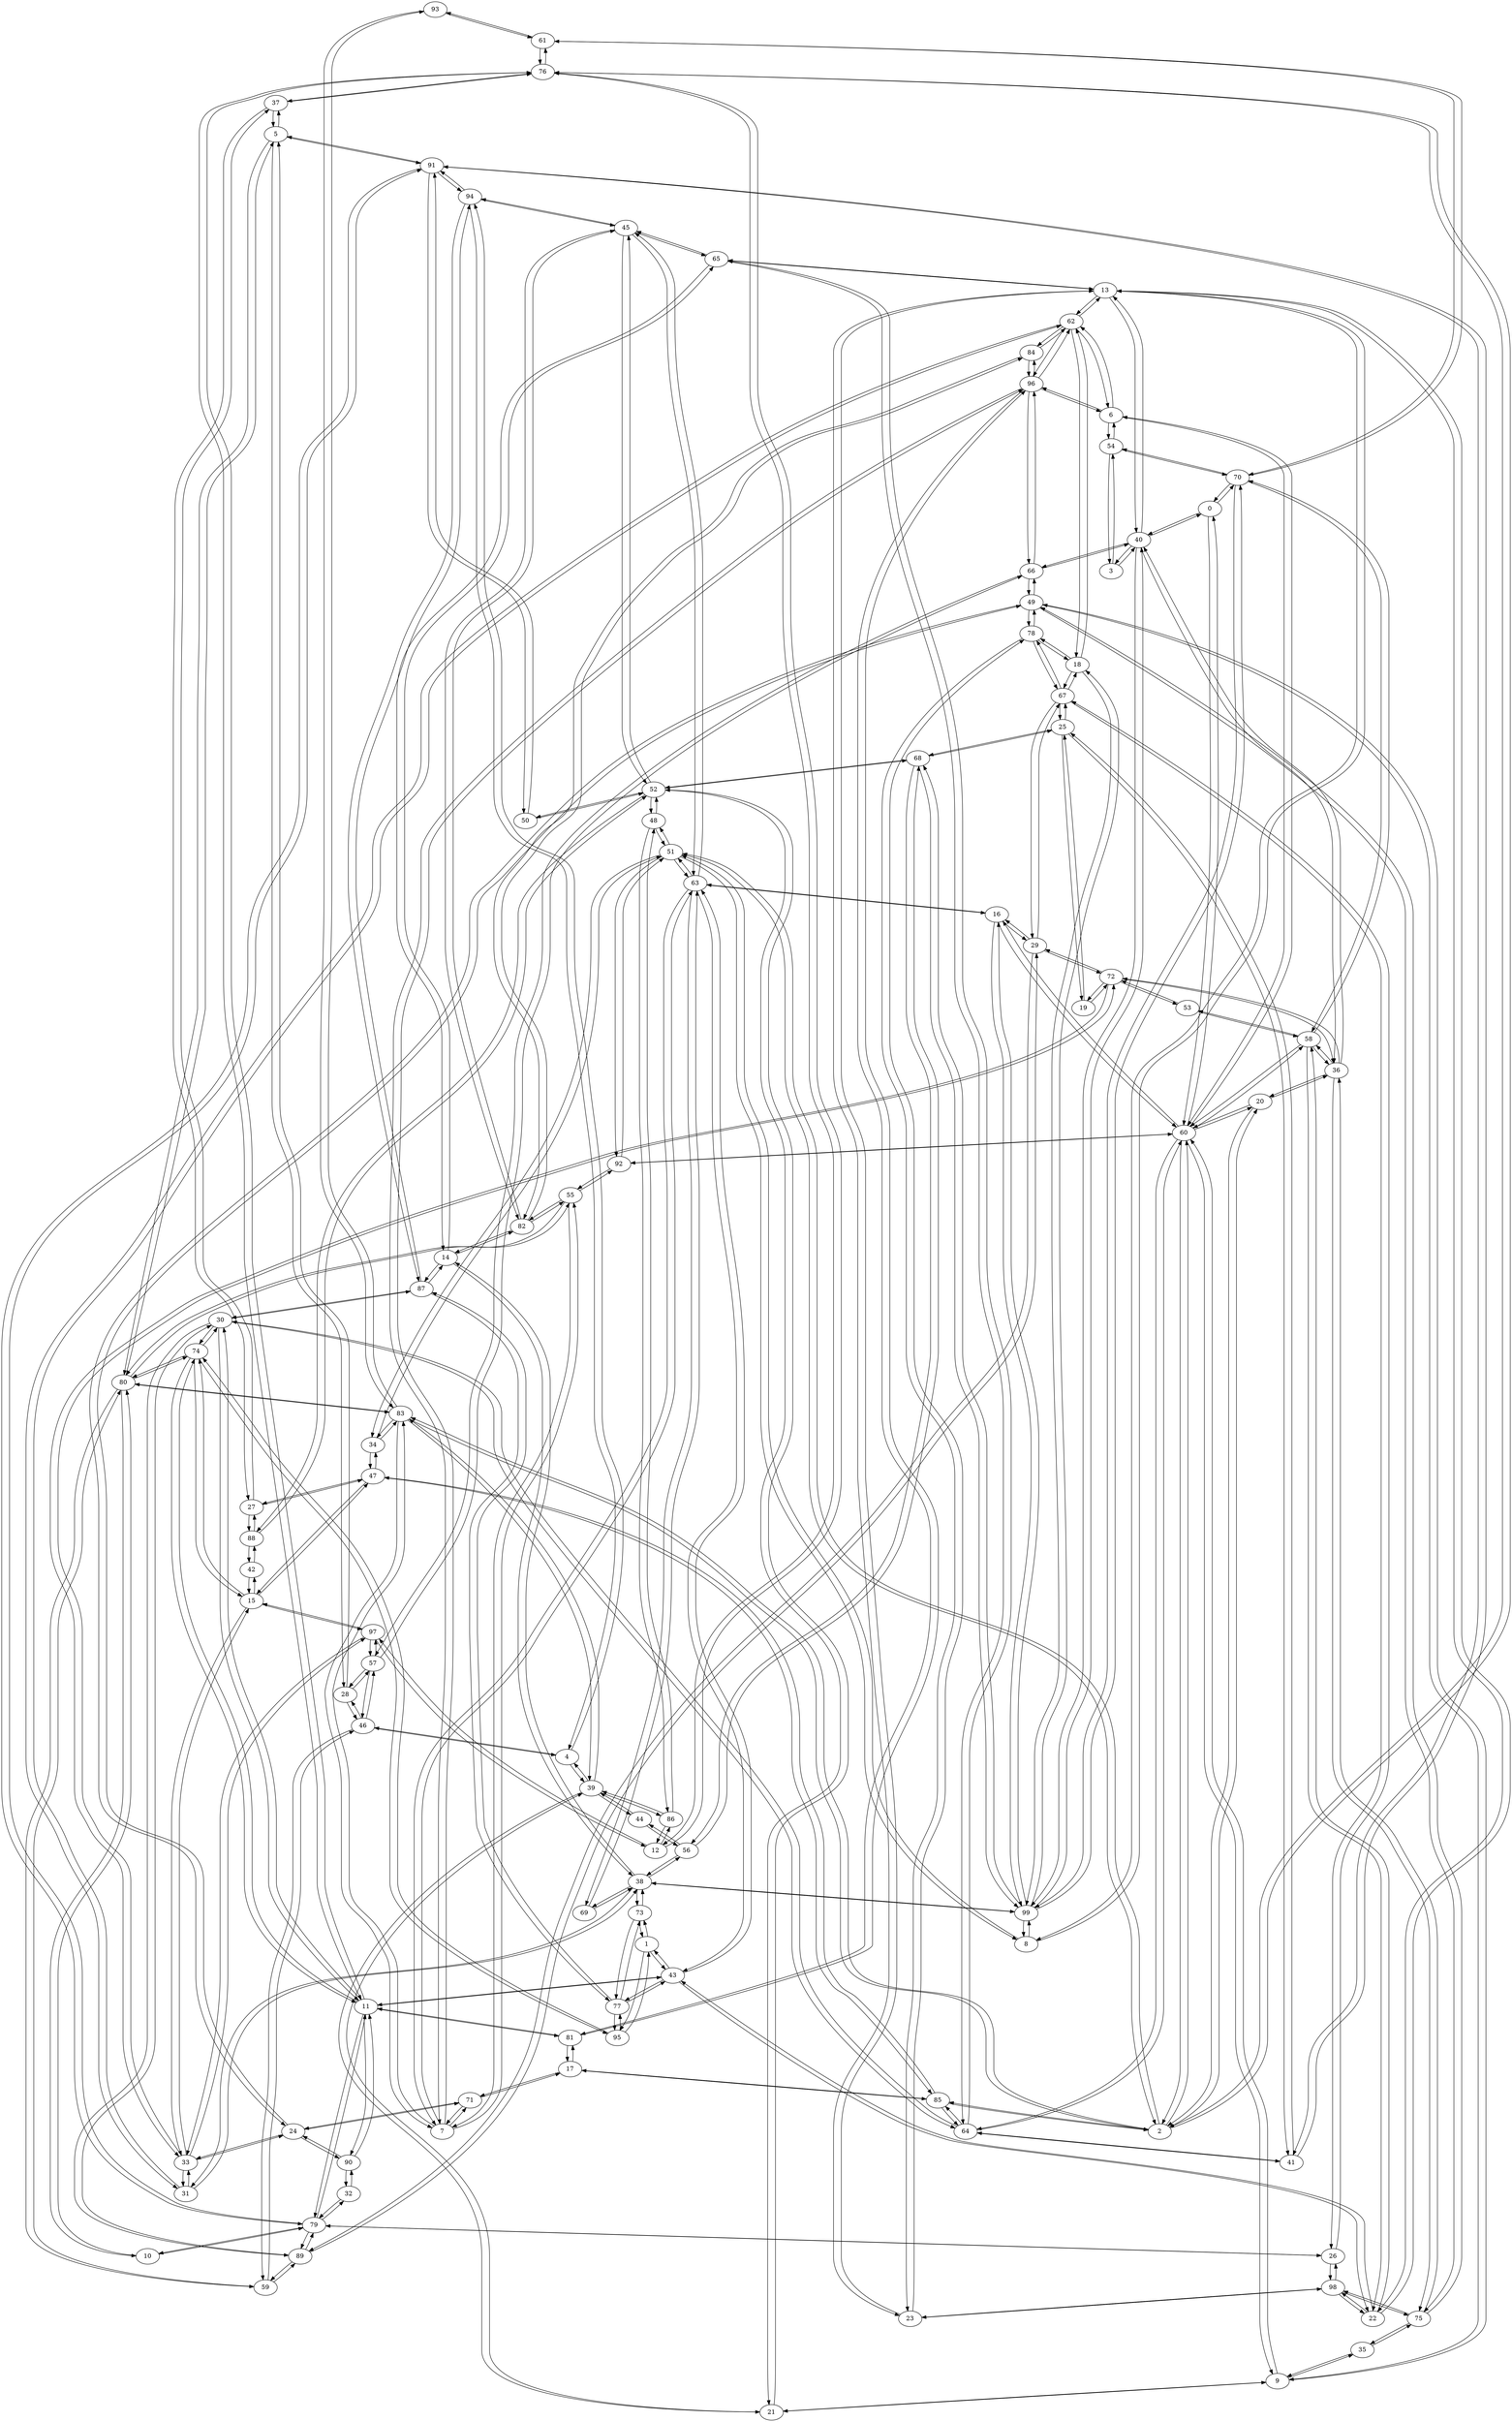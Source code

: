 digraph G {
93->61;
93->83;
94->45;
94->4;
94->91;
94->87;
84->96;
84->62;
84->82;
73->1;
73->77;
73->38;
69->38;
69->63;
61->93;
61->70;
61->76;
55->92;
55->82;
55->7;
55->80;
53->58;
53->72;
92->60;
92->55;
92->51;
50->91;
50->52;
66->40;
66->96;
66->57;
66->49;
52->88;
52->68;
52->21;
52->45;
52->50;
52->48;
48->86;
48->52;
48->51;
59->89;
59->80;
59->46;
82->55;
82->14;
82->84;
82->45;
45->94;
45->65;
45->52;
45->63;
45->82;
56->38;
56->68;
56->44;
44->39;
44->56;
77->87;
77->73;
77->95;
77->43;
88->52;
88->27;
88->42;
42->15;
42->88;
64->85;
64->30;
64->65;
64->60;
64->41;
41->91;
41->25;
41->64;
86->48;
86->12;
86->39;
58->70;
58->22;
58->60;
58->53;
58->36;
75->98;
75->36;
75->49;
75->35;
35->75;
35->9;
83->7;
83->93;
83->2;
83->80;
83->39;
83->34;
34->47;
34->51;
34->83;
90->11;
90->24;
90->32;
32->79;
32->90;
38->69;
38->56;
38->73;
38->99;
38->14;
38->31;
31->33;
31->62;
31->38;
89->79;
89->29;
89->59;
89->30;
30->87;
30->74;
30->64;
30->89;
30->11;
57->97;
57->66;
57->46;
57->28;
37->76;
37->5;
37->27;
27->88;
27->47;
27->37;
98->22;
98->23;
98->75;
98->26;
26->67;
26->98;
26->79;
68->52;
68->99;
68->56;
68->25;
79->89;
79->11;
79->32;
79->91;
79->26;
79->10;
20->60;
20->36;
20->2;
13->65;
13->22;
13->23;
13->62;
13->40;
13->8;
72->36;
72->33;
72->53;
72->29;
72->19;
7->71;
7->55;
7->83;
7->96;
7->63;
9->35;
9->49;
9->21;
9->60;
96->62;
96->81;
96->66;
96->7;
96->84;
96->6;
6->62;
6->54;
6->60;
6->96;
65->13;
65->45;
65->64;
65->14;
28->46;
28->57;
28->5;
87->30;
87->94;
87->77;
87->14;
63->16;
63->69;
63->43;
63->51;
63->45;
63->7;
4->94;
4->46;
4->39;
5->37;
5->91;
5->80;
5->28;
46->59;
46->57;
46->28;
46->4;
10->80;
10->79;
39->44;
39->83;
39->86;
39->21;
39->4;
0->40;
0->70;
0->60;
70->58;
70->99;
70->61;
70->54;
70->0;
11->90;
11->79;
11->76;
11->43;
11->30;
11->81;
11->74;
1->73;
1->43;
1->95;
60->92;
60->2;
60->64;
60->20;
60->16;
60->9;
60->58;
60->6;
60->0;
40->66;
40->99;
40->36;
40->0;
40->13;
40->3;
99->8;
99->16;
99->68;
99->40;
99->38;
99->70;
99->18;
8->99;
8->13;
8->51;
67->18;
67->78;
67->26;
67->29;
67->25;
95->74;
95->77;
95->1;
36->75;
36->58;
36->40;
36->72;
36->20;
43->77;
43->63;
43->11;
43->22;
43->1;
91->41;
91->94;
91->79;
91->50;
91->5;
2->83;
2->76;
2->60;
2->85;
2->20;
2->51;
54->6;
54->70;
54->3;
80->5;
80->83;
80->74;
80->59;
80->55;
80->10;
21->52;
21->39;
21->9;
51->92;
51->63;
51->48;
51->34;
51->8;
51->2;
49->78;
49->75;
49->66;
49->24;
49->9;
3->40;
3->54;
62->84;
62->6;
62->96;
62->18;
62->31;
62->13;
74->95;
74->30;
74->80;
74->15;
74->11;
15->97;
15->42;
15->33;
15->47;
15->74;
81->96;
81->17;
81->11;
22->98;
22->58;
22->43;
22->13;
12->86;
12->76;
12->97;
71->7;
71->24;
71->17;
97->33;
97->15;
97->57;
97->12;
76->2;
76->61;
76->11;
76->37;
76->12;
17->81;
17->71;
17->85;
14->82;
14->38;
14->87;
14->65;
47->34;
47->85;
47->27;
47->15;
16->63;
16->29;
16->99;
16->60;
29->89;
29->72;
29->67;
29->16;
85->64;
85->2;
85->47;
85->17;
18->67;
18->62;
18->78;
18->99;
78->67;
78->49;
78->23;
78->18;
19->25;
19->72;
25->68;
25->41;
25->67;
25->19;
23->98;
23->78;
23->13;
24->90;
24->71;
24->49;
24->33;
33->97;
33->72;
33->31;
33->15;
33->24;
}
